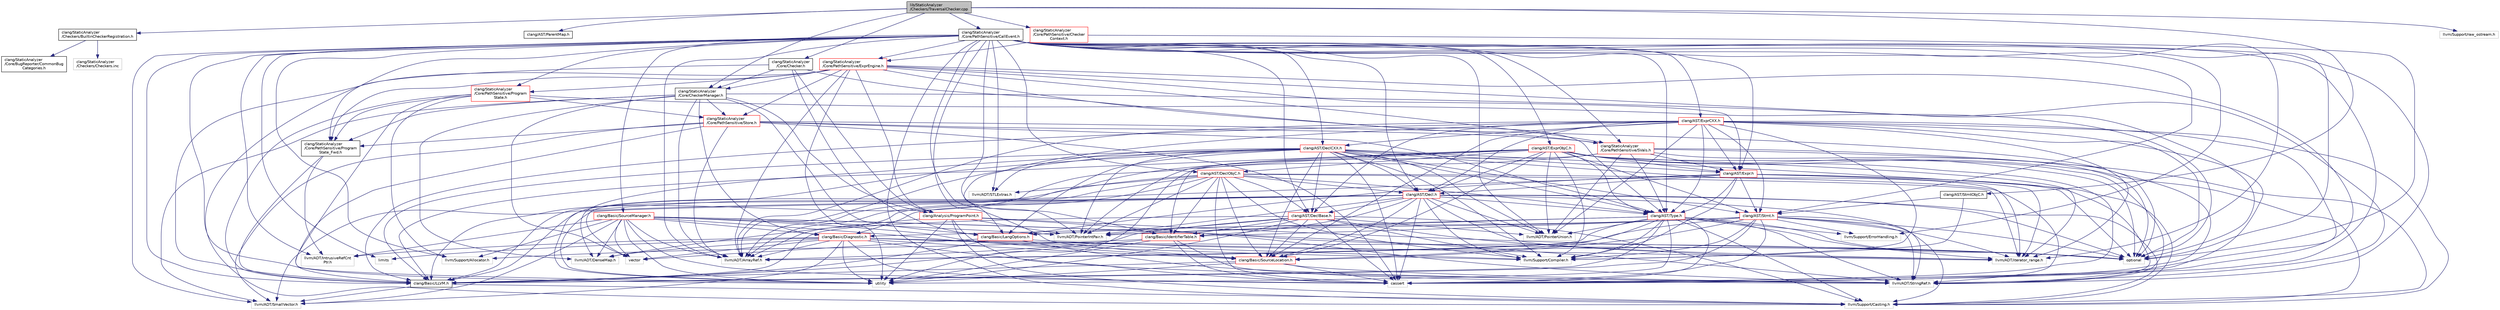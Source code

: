 digraph "lib/StaticAnalyzer/Checkers/TraversalChecker.cpp"
{
 // LATEX_PDF_SIZE
  bgcolor="transparent";
  edge [fontname="Helvetica",fontsize="10",labelfontname="Helvetica",labelfontsize="10"];
  node [fontname="Helvetica",fontsize="10",shape=record];
  Node1 [label="lib/StaticAnalyzer\l/Checkers/TraversalChecker.cpp",height=0.2,width=0.4,color="black", fillcolor="grey75", style="filled", fontcolor="black",tooltip=" "];
  Node1 -> Node2 [color="midnightblue",fontsize="10",style="solid",fontname="Helvetica"];
  Node2 [label="clang/StaticAnalyzer\l/Checkers/BuiltinCheckerRegistration.h",height=0.2,width=0.4,color="black",URL="$BuiltinCheckerRegistration_8h.html",tooltip=" "];
  Node2 -> Node3 [color="midnightblue",fontsize="10",style="solid",fontname="Helvetica"];
  Node3 [label="clang/StaticAnalyzer\l/Core/BugReporter/CommonBug\lCategories.h",height=0.2,width=0.4,color="black",URL="$CommonBugCategories_8h.html",tooltip=" "];
  Node2 -> Node4 [color="midnightblue",fontsize="10",style="solid",fontname="Helvetica"];
  Node4 [label="clang/StaticAnalyzer\l/Checkers/Checkers.inc",height=0.2,width=0.4,color="grey75",tooltip=" "];
  Node1 -> Node5 [color="midnightblue",fontsize="10",style="solid",fontname="Helvetica"];
  Node5 [label="clang/AST/ParentMap.h",height=0.2,width=0.4,color="black",URL="$ParentMap_8h.html",tooltip=" "];
  Node1 -> Node6 [color="midnightblue",fontsize="10",style="solid",fontname="Helvetica"];
  Node6 [label="clang/AST/StmtObjC.h",height=0.2,width=0.4,color="black",URL="$StmtObjC_8h.html",tooltip=" "];
  Node6 -> Node7 [color="midnightblue",fontsize="10",style="solid",fontname="Helvetica"];
  Node7 [label="clang/AST/Stmt.h",height=0.2,width=0.4,color="red",URL="$Stmt_8h.html",tooltip=" "];
  Node7 -> Node19 [color="midnightblue",fontsize="10",style="solid",fontname="Helvetica"];
  Node19 [label="clang/Basic/IdentifierTable.h",height=0.2,width=0.4,color="red",URL="$IdentifierTable_8h.html",tooltip=" "];
  Node19 -> Node21 [color="midnightblue",fontsize="10",style="solid",fontname="Helvetica"];
  Node21 [label="clang/Basic/LLVM.h",height=0.2,width=0.4,color="black",URL="$LLVM_8h.html",tooltip=" "];
  Node21 -> Node22 [color="midnightblue",fontsize="10",style="solid",fontname="Helvetica"];
  Node22 [label="llvm/Support/Casting.h",height=0.2,width=0.4,color="grey75",tooltip=" "];
  Node21 -> Node23 [color="midnightblue",fontsize="10",style="solid",fontname="Helvetica"];
  Node23 [label="llvm/ADT/SmallVector.h",height=0.2,width=0.4,color="grey75",tooltip=" "];
  Node19 -> Node25 [color="midnightblue",fontsize="10",style="solid",fontname="Helvetica"];
  Node25 [label="llvm/ADT/StringRef.h",height=0.2,width=0.4,color="grey75",tooltip=" "];
  Node19 -> Node35 [color="midnightblue",fontsize="10",style="solid",fontname="Helvetica"];
  Node35 [label="llvm/Support/Allocator.h",height=0.2,width=0.4,color="grey75",tooltip=" "];
  Node19 -> Node10 [color="midnightblue",fontsize="10",style="solid",fontname="Helvetica"];
  Node10 [label="cassert",height=0.2,width=0.4,color="grey75",tooltip=" "];
  Node19 -> Node40 [color="midnightblue",fontsize="10",style="solid",fontname="Helvetica"];
  Node40 [label="utility",height=0.2,width=0.4,color="grey75",tooltip=" "];
  Node7 -> Node21 [color="midnightblue",fontsize="10",style="solid",fontname="Helvetica"];
  Node7 -> Node41 [color="midnightblue",fontsize="10",style="solid",fontname="Helvetica"];
  Node41 [label="clang/Basic/LangOptions.h",height=0.2,width=0.4,color="red",URL="$LangOptions_8h.html",tooltip=" "];
  Node41 -> Node21 [color="midnightblue",fontsize="10",style="solid",fontname="Helvetica"];
  Node41 -> Node25 [color="midnightblue",fontsize="10",style="solid",fontname="Helvetica"];
  Node41 -> Node26 [color="midnightblue",fontsize="10",style="solid",fontname="Helvetica"];
  Node26 [label="optional",height=0.2,width=0.4,color="grey75",tooltip=" "];
  Node41 -> Node27 [color="midnightblue",fontsize="10",style="solid",fontname="Helvetica"];
  Node27 [label="vector",height=0.2,width=0.4,color="grey75",tooltip=" "];
  Node7 -> Node61 [color="midnightblue",fontsize="10",style="solid",fontname="Helvetica"];
  Node61 [label="clang/Basic/SourceLocation.h",height=0.2,width=0.4,color="red",URL="$SourceLocation_8h.html",tooltip=" "];
  Node61 -> Node21 [color="midnightblue",fontsize="10",style="solid",fontname="Helvetica"];
  Node61 -> Node25 [color="midnightblue",fontsize="10",style="solid",fontname="Helvetica"];
  Node61 -> Node10 [color="midnightblue",fontsize="10",style="solid",fontname="Helvetica"];
  Node61 -> Node40 [color="midnightblue",fontsize="10",style="solid",fontname="Helvetica"];
  Node7 -> Node67 [color="midnightblue",fontsize="10",style="solid",fontname="Helvetica"];
  Node67 [label="llvm/ADT/ArrayRef.h",height=0.2,width=0.4,color="grey75",tooltip=" "];
  Node7 -> Node68 [color="midnightblue",fontsize="10",style="solid",fontname="Helvetica"];
  Node68 [label="llvm/ADT/PointerIntPair.h",height=0.2,width=0.4,color="grey75",tooltip=" "];
  Node7 -> Node25 [color="midnightblue",fontsize="10",style="solid",fontname="Helvetica"];
  Node7 -> Node70 [color="midnightblue",fontsize="10",style="solid",fontname="Helvetica"];
  Node70 [label="llvm/ADT/iterator_range.h",height=0.2,width=0.4,color="grey75",tooltip=" "];
  Node7 -> Node22 [color="midnightblue",fontsize="10",style="solid",fontname="Helvetica"];
  Node7 -> Node31 [color="midnightblue",fontsize="10",style="solid",fontname="Helvetica"];
  Node31 [label="llvm/Support/Compiler.h",height=0.2,width=0.4,color="grey75",tooltip=" "];
  Node7 -> Node46 [color="midnightblue",fontsize="10",style="solid",fontname="Helvetica"];
  Node46 [label="llvm/Support/ErrorHandling.h",height=0.2,width=0.4,color="grey75",tooltip=" "];
  Node7 -> Node10 [color="midnightblue",fontsize="10",style="solid",fontname="Helvetica"];
  Node7 -> Node26 [color="midnightblue",fontsize="10",style="solid",fontname="Helvetica"];
  Node6 -> Node31 [color="midnightblue",fontsize="10",style="solid",fontname="Helvetica"];
  Node1 -> Node73 [color="midnightblue",fontsize="10",style="solid",fontname="Helvetica"];
  Node73 [label="clang/StaticAnalyzer\l/Core/Checker.h",height=0.2,width=0.4,color="black",URL="$Checker_8h.html",tooltip=" "];
  Node73 -> Node74 [color="midnightblue",fontsize="10",style="solid",fontname="Helvetica"];
  Node74 [label="clang/Analysis/ProgramPoint.h",height=0.2,width=0.4,color="red",URL="$ProgramPoint_8h.html",tooltip=" "];
  Node74 -> Node87 [color="midnightblue",fontsize="10",style="solid",fontname="Helvetica"];
  Node87 [label="llvm/ADT/DenseMap.h",height=0.2,width=0.4,color="grey75",tooltip=" "];
  Node74 -> Node68 [color="midnightblue",fontsize="10",style="solid",fontname="Helvetica"];
  Node74 -> Node25 [color="midnightblue",fontsize="10",style="solid",fontname="Helvetica"];
  Node74 -> Node22 [color="midnightblue",fontsize="10",style="solid",fontname="Helvetica"];
  Node74 -> Node10 [color="midnightblue",fontsize="10",style="solid",fontname="Helvetica"];
  Node74 -> Node26 [color="midnightblue",fontsize="10",style="solid",fontname="Helvetica"];
  Node74 -> Node40 [color="midnightblue",fontsize="10",style="solid",fontname="Helvetica"];
  Node73 -> Node41 [color="midnightblue",fontsize="10",style="solid",fontname="Helvetica"];
  Node73 -> Node187 [color="midnightblue",fontsize="10",style="solid",fontname="Helvetica"];
  Node187 [label="clang/StaticAnalyzer\l/Core/CheckerManager.h",height=0.2,width=0.4,color="black",URL="$CheckerManager_8h.html",tooltip=" "];
  Node187 -> Node74 [color="midnightblue",fontsize="10",style="solid",fontname="Helvetica"];
  Node187 -> Node83 [color="midnightblue",fontsize="10",style="solid",fontname="Helvetica"];
  Node83 [label="clang/Basic/Diagnostic.h",height=0.2,width=0.4,color="red",URL="$Basic_2Diagnostic_8h.html",tooltip=" "];
  Node83 -> Node61 [color="midnightblue",fontsize="10",style="solid",fontname="Helvetica"];
  Node83 -> Node67 [color="midnightblue",fontsize="10",style="solid",fontname="Helvetica"];
  Node83 -> Node87 [color="midnightblue",fontsize="10",style="solid",fontname="Helvetica"];
  Node83 -> Node24 [color="midnightblue",fontsize="10",style="solid",fontname="Helvetica"];
  Node24 [label="llvm/ADT/IntrusiveRefCnt\lPtr.h",height=0.2,width=0.4,color="grey75",tooltip=" "];
  Node83 -> Node23 [color="midnightblue",fontsize="10",style="solid",fontname="Helvetica"];
  Node83 -> Node25 [color="midnightblue",fontsize="10",style="solid",fontname="Helvetica"];
  Node83 -> Node70 [color="midnightblue",fontsize="10",style="solid",fontname="Helvetica"];
  Node83 -> Node31 [color="midnightblue",fontsize="10",style="solid",fontname="Helvetica"];
  Node83 -> Node10 [color="midnightblue",fontsize="10",style="solid",fontname="Helvetica"];
  Node83 -> Node88 [color="midnightblue",fontsize="10",style="solid",fontname="Helvetica"];
  Node88 [label="limits",height=0.2,width=0.4,color="grey75",tooltip=" "];
  Node83 -> Node26 [color="midnightblue",fontsize="10",style="solid",fontname="Helvetica"];
  Node83 -> Node40 [color="midnightblue",fontsize="10",style="solid",fontname="Helvetica"];
  Node83 -> Node27 [color="midnightblue",fontsize="10",style="solid",fontname="Helvetica"];
  Node187 -> Node41 [color="midnightblue",fontsize="10",style="solid",fontname="Helvetica"];
  Node187 -> Node188 [color="midnightblue",fontsize="10",style="solid",fontname="Helvetica"];
  Node188 [label="clang/StaticAnalyzer\l/Core/PathSensitive/Program\lState_Fwd.h",height=0.2,width=0.4,color="black",URL="$ProgramState__Fwd_8h.html",tooltip=" "];
  Node188 -> Node21 [color="midnightblue",fontsize="10",style="solid",fontname="Helvetica"];
  Node188 -> Node24 [color="midnightblue",fontsize="10",style="solid",fontname="Helvetica"];
  Node187 -> Node189 [color="midnightblue",fontsize="10",style="solid",fontname="Helvetica"];
  Node189 [label="clang/StaticAnalyzer\l/Core/PathSensitive/Store.h",height=0.2,width=0.4,color="red",URL="$Store_8h.html",tooltip=" "];
  Node189 -> Node81 [color="midnightblue",fontsize="10",style="solid",fontname="Helvetica"];
  Node81 [label="clang/AST/Type.h",height=0.2,width=0.4,color="red",URL="$Type_8h.html",tooltip=" "];
  Node81 -> Node83 [color="midnightblue",fontsize="10",style="solid",fontname="Helvetica"];
  Node81 -> Node21 [color="midnightblue",fontsize="10",style="solid",fontname="Helvetica"];
  Node81 -> Node61 [color="midnightblue",fontsize="10",style="solid",fontname="Helvetica"];
  Node81 -> Node67 [color="midnightblue",fontsize="10",style="solid",fontname="Helvetica"];
  Node81 -> Node68 [color="midnightblue",fontsize="10",style="solid",fontname="Helvetica"];
  Node81 -> Node94 [color="midnightblue",fontsize="10",style="solid",fontname="Helvetica"];
  Node94 [label="llvm/ADT/PointerUnion.h",height=0.2,width=0.4,color="grey75",tooltip=" "];
  Node81 -> Node25 [color="midnightblue",fontsize="10",style="solid",fontname="Helvetica"];
  Node81 -> Node70 [color="midnightblue",fontsize="10",style="solid",fontname="Helvetica"];
  Node81 -> Node22 [color="midnightblue",fontsize="10",style="solid",fontname="Helvetica"];
  Node81 -> Node31 [color="midnightblue",fontsize="10",style="solid",fontname="Helvetica"];
  Node81 -> Node46 [color="midnightblue",fontsize="10",style="solid",fontname="Helvetica"];
  Node81 -> Node10 [color="midnightblue",fontsize="10",style="solid",fontname="Helvetica"];
  Node81 -> Node26 [color="midnightblue",fontsize="10",style="solid",fontname="Helvetica"];
  Node81 -> Node40 [color="midnightblue",fontsize="10",style="solid",fontname="Helvetica"];
  Node189 -> Node188 [color="midnightblue",fontsize="10",style="solid",fontname="Helvetica"];
  Node189 -> Node191 [color="midnightblue",fontsize="10",style="solid",fontname="Helvetica"];
  Node191 [label="clang/StaticAnalyzer\l/Core/PathSensitive/SVals.h",height=0.2,width=0.4,color="red",URL="$SVals_8h.html",tooltip=" "];
  Node191 -> Node120 [color="midnightblue",fontsize="10",style="solid",fontname="Helvetica"];
  Node120 [label="clang/AST/Expr.h",height=0.2,width=0.4,color="red",URL="$Expr_8h.html",tooltip=" "];
  Node120 -> Node127 [color="midnightblue",fontsize="10",style="solid",fontname="Helvetica"];
  Node127 [label="clang/AST/Decl.h",height=0.2,width=0.4,color="red",URL="$Decl_8h.html",tooltip=" "];
  Node127 -> Node76 [color="midnightblue",fontsize="10",style="solid",fontname="Helvetica"];
  Node76 [label="clang/AST/DeclBase.h",height=0.2,width=0.4,color="red",URL="$DeclBase_8h.html",tooltip=" "];
  Node76 -> Node19 [color="midnightblue",fontsize="10",style="solid",fontname="Helvetica"];
  Node76 -> Node21 [color="midnightblue",fontsize="10",style="solid",fontname="Helvetica"];
  Node76 -> Node61 [color="midnightblue",fontsize="10",style="solid",fontname="Helvetica"];
  Node76 -> Node67 [color="midnightblue",fontsize="10",style="solid",fontname="Helvetica"];
  Node76 -> Node68 [color="midnightblue",fontsize="10",style="solid",fontname="Helvetica"];
  Node76 -> Node94 [color="midnightblue",fontsize="10",style="solid",fontname="Helvetica"];
  Node76 -> Node70 [color="midnightblue",fontsize="10",style="solid",fontname="Helvetica"];
  Node76 -> Node22 [color="midnightblue",fontsize="10",style="solid",fontname="Helvetica"];
  Node76 -> Node31 [color="midnightblue",fontsize="10",style="solid",fontname="Helvetica"];
  Node76 -> Node10 [color="midnightblue",fontsize="10",style="solid",fontname="Helvetica"];
  Node76 -> Node40 [color="midnightblue",fontsize="10",style="solid",fontname="Helvetica"];
  Node127 -> Node81 [color="midnightblue",fontsize="10",style="solid",fontname="Helvetica"];
  Node127 -> Node83 [color="midnightblue",fontsize="10",style="solid",fontname="Helvetica"];
  Node127 -> Node19 [color="midnightblue",fontsize="10",style="solid",fontname="Helvetica"];
  Node127 -> Node21 [color="midnightblue",fontsize="10",style="solid",fontname="Helvetica"];
  Node127 -> Node61 [color="midnightblue",fontsize="10",style="solid",fontname="Helvetica"];
  Node127 -> Node67 [color="midnightblue",fontsize="10",style="solid",fontname="Helvetica"];
  Node127 -> Node68 [color="midnightblue",fontsize="10",style="solid",fontname="Helvetica"];
  Node127 -> Node94 [color="midnightblue",fontsize="10",style="solid",fontname="Helvetica"];
  Node127 -> Node25 [color="midnightblue",fontsize="10",style="solid",fontname="Helvetica"];
  Node127 -> Node70 [color="midnightblue",fontsize="10",style="solid",fontname="Helvetica"];
  Node127 -> Node22 [color="midnightblue",fontsize="10",style="solid",fontname="Helvetica"];
  Node127 -> Node31 [color="midnightblue",fontsize="10",style="solid",fontname="Helvetica"];
  Node127 -> Node10 [color="midnightblue",fontsize="10",style="solid",fontname="Helvetica"];
  Node127 -> Node26 [color="midnightblue",fontsize="10",style="solid",fontname="Helvetica"];
  Node127 -> Node40 [color="midnightblue",fontsize="10",style="solid",fontname="Helvetica"];
  Node120 -> Node7 [color="midnightblue",fontsize="10",style="solid",fontname="Helvetica"];
  Node120 -> Node81 [color="midnightblue",fontsize="10",style="solid",fontname="Helvetica"];
  Node120 -> Node41 [color="midnightblue",fontsize="10",style="solid",fontname="Helvetica"];
  Node120 -> Node23 [color="midnightblue",fontsize="10",style="solid",fontname="Helvetica"];
  Node120 -> Node25 [color="midnightblue",fontsize="10",style="solid",fontname="Helvetica"];
  Node120 -> Node70 [color="midnightblue",fontsize="10",style="solid",fontname="Helvetica"];
  Node120 -> Node31 [color="midnightblue",fontsize="10",style="solid",fontname="Helvetica"];
  Node120 -> Node26 [color="midnightblue",fontsize="10",style="solid",fontname="Helvetica"];
  Node191 -> Node81 [color="midnightblue",fontsize="10",style="solid",fontname="Helvetica"];
  Node191 -> Node21 [color="midnightblue",fontsize="10",style="solid",fontname="Helvetica"];
  Node191 -> Node94 [color="midnightblue",fontsize="10",style="solid",fontname="Helvetica"];
  Node191 -> Node22 [color="midnightblue",fontsize="10",style="solid",fontname="Helvetica"];
  Node191 -> Node10 [color="midnightblue",fontsize="10",style="solid",fontname="Helvetica"];
  Node191 -> Node26 [color="midnightblue",fontsize="10",style="solid",fontname="Helvetica"];
  Node191 -> Node40 [color="midnightblue",fontsize="10",style="solid",fontname="Helvetica"];
  Node189 -> Node21 [color="midnightblue",fontsize="10",style="solid",fontname="Helvetica"];
  Node189 -> Node67 [color="midnightblue",fontsize="10",style="solid",fontname="Helvetica"];
  Node189 -> Node23 [color="midnightblue",fontsize="10",style="solid",fontname="Helvetica"];
  Node189 -> Node10 [color="midnightblue",fontsize="10",style="solid",fontname="Helvetica"];
  Node189 -> Node26 [color="midnightblue",fontsize="10",style="solid",fontname="Helvetica"];
  Node187 -> Node67 [color="midnightblue",fontsize="10",style="solid",fontname="Helvetica"];
  Node187 -> Node87 [color="midnightblue",fontsize="10",style="solid",fontname="Helvetica"];
  Node187 -> Node23 [color="midnightblue",fontsize="10",style="solid",fontname="Helvetica"];
  Node187 -> Node25 [color="midnightblue",fontsize="10",style="solid",fontname="Helvetica"];
  Node187 -> Node27 [color="midnightblue",fontsize="10",style="solid",fontname="Helvetica"];
  Node73 -> Node191 [color="midnightblue",fontsize="10",style="solid",fontname="Helvetica"];
  Node73 -> Node22 [color="midnightblue",fontsize="10",style="solid",fontname="Helvetica"];
  Node1 -> Node187 [color="midnightblue",fontsize="10",style="solid",fontname="Helvetica"];
  Node1 -> Node203 [color="midnightblue",fontsize="10",style="solid",fontname="Helvetica"];
  Node203 [label="clang/StaticAnalyzer\l/Core/PathSensitive/CallEvent.h",height=0.2,width=0.4,color="black",URL="$CallEvent_8h.html",tooltip=" "];
  Node203 -> Node127 [color="midnightblue",fontsize="10",style="solid",fontname="Helvetica"];
  Node203 -> Node76 [color="midnightblue",fontsize="10",style="solid",fontname="Helvetica"];
  Node203 -> Node144 [color="midnightblue",fontsize="10",style="solid",fontname="Helvetica"];
  Node144 [label="clang/AST/DeclCXX.h",height=0.2,width=0.4,color="red",URL="$DeclCXX_8h.html",tooltip=" "];
  Node144 -> Node127 [color="midnightblue",fontsize="10",style="solid",fontname="Helvetica"];
  Node144 -> Node76 [color="midnightblue",fontsize="10",style="solid",fontname="Helvetica"];
  Node144 -> Node120 [color="midnightblue",fontsize="10",style="solid",fontname="Helvetica"];
  Node144 -> Node7 [color="midnightblue",fontsize="10",style="solid",fontname="Helvetica"];
  Node144 -> Node81 [color="midnightblue",fontsize="10",style="solid",fontname="Helvetica"];
  Node144 -> Node21 [color="midnightblue",fontsize="10",style="solid",fontname="Helvetica"];
  Node144 -> Node41 [color="midnightblue",fontsize="10",style="solid",fontname="Helvetica"];
  Node144 -> Node61 [color="midnightblue",fontsize="10",style="solid",fontname="Helvetica"];
  Node144 -> Node67 [color="midnightblue",fontsize="10",style="solid",fontname="Helvetica"];
  Node144 -> Node87 [color="midnightblue",fontsize="10",style="solid",fontname="Helvetica"];
  Node144 -> Node68 [color="midnightblue",fontsize="10",style="solid",fontname="Helvetica"];
  Node144 -> Node94 [color="midnightblue",fontsize="10",style="solid",fontname="Helvetica"];
  Node144 -> Node111 [color="midnightblue",fontsize="10",style="solid",fontname="Helvetica"];
  Node111 [label="llvm/ADT/STLExtras.h",height=0.2,width=0.4,color="grey75",tooltip=" "];
  Node144 -> Node70 [color="midnightblue",fontsize="10",style="solid",fontname="Helvetica"];
  Node144 -> Node22 [color="midnightblue",fontsize="10",style="solid",fontname="Helvetica"];
  Node144 -> Node31 [color="midnightblue",fontsize="10",style="solid",fontname="Helvetica"];
  Node144 -> Node10 [color="midnightblue",fontsize="10",style="solid",fontname="Helvetica"];
  Node144 -> Node27 [color="midnightblue",fontsize="10",style="solid",fontname="Helvetica"];
  Node203 -> Node180 [color="midnightblue",fontsize="10",style="solid",fontname="Helvetica"];
  Node180 [label="clang/AST/DeclObjC.h",height=0.2,width=0.4,color="red",URL="$DeclObjC_8h.html",tooltip=" "];
  Node180 -> Node127 [color="midnightblue",fontsize="10",style="solid",fontname="Helvetica"];
  Node180 -> Node76 [color="midnightblue",fontsize="10",style="solid",fontname="Helvetica"];
  Node180 -> Node81 [color="midnightblue",fontsize="10",style="solid",fontname="Helvetica"];
  Node180 -> Node19 [color="midnightblue",fontsize="10",style="solid",fontname="Helvetica"];
  Node180 -> Node21 [color="midnightblue",fontsize="10",style="solid",fontname="Helvetica"];
  Node180 -> Node61 [color="midnightblue",fontsize="10",style="solid",fontname="Helvetica"];
  Node180 -> Node67 [color="midnightblue",fontsize="10",style="solid",fontname="Helvetica"];
  Node180 -> Node68 [color="midnightblue",fontsize="10",style="solid",fontname="Helvetica"];
  Node180 -> Node111 [color="midnightblue",fontsize="10",style="solid",fontname="Helvetica"];
  Node180 -> Node25 [color="midnightblue",fontsize="10",style="solid",fontname="Helvetica"];
  Node180 -> Node70 [color="midnightblue",fontsize="10",style="solid",fontname="Helvetica"];
  Node180 -> Node31 [color="midnightblue",fontsize="10",style="solid",fontname="Helvetica"];
  Node180 -> Node10 [color="midnightblue",fontsize="10",style="solid",fontname="Helvetica"];
  Node180 -> Node40 [color="midnightblue",fontsize="10",style="solid",fontname="Helvetica"];
  Node203 -> Node120 [color="midnightblue",fontsize="10",style="solid",fontname="Helvetica"];
  Node203 -> Node118 [color="midnightblue",fontsize="10",style="solid",fontname="Helvetica"];
  Node118 [label="clang/AST/ExprCXX.h",height=0.2,width=0.4,color="red",URL="$ExprCXX_8h.html",tooltip=" "];
  Node118 -> Node127 [color="midnightblue",fontsize="10",style="solid",fontname="Helvetica"];
  Node118 -> Node76 [color="midnightblue",fontsize="10",style="solid",fontname="Helvetica"];
  Node118 -> Node144 [color="midnightblue",fontsize="10",style="solid",fontname="Helvetica"];
  Node118 -> Node120 [color="midnightblue",fontsize="10",style="solid",fontname="Helvetica"];
  Node118 -> Node7 [color="midnightblue",fontsize="10",style="solid",fontname="Helvetica"];
  Node118 -> Node81 [color="midnightblue",fontsize="10",style="solid",fontname="Helvetica"];
  Node118 -> Node21 [color="midnightblue",fontsize="10",style="solid",fontname="Helvetica"];
  Node118 -> Node41 [color="midnightblue",fontsize="10",style="solid",fontname="Helvetica"];
  Node118 -> Node61 [color="midnightblue",fontsize="10",style="solid",fontname="Helvetica"];
  Node118 -> Node67 [color="midnightblue",fontsize="10",style="solid",fontname="Helvetica"];
  Node118 -> Node94 [color="midnightblue",fontsize="10",style="solid",fontname="Helvetica"];
  Node118 -> Node25 [color="midnightblue",fontsize="10",style="solid",fontname="Helvetica"];
  Node118 -> Node70 [color="midnightblue",fontsize="10",style="solid",fontname="Helvetica"];
  Node118 -> Node22 [color="midnightblue",fontsize="10",style="solid",fontname="Helvetica"];
  Node118 -> Node31 [color="midnightblue",fontsize="10",style="solid",fontname="Helvetica"];
  Node118 -> Node10 [color="midnightblue",fontsize="10",style="solid",fontname="Helvetica"];
  Node118 -> Node26 [color="midnightblue",fontsize="10",style="solid",fontname="Helvetica"];
  Node203 -> Node179 [color="midnightblue",fontsize="10",style="solid",fontname="Helvetica"];
  Node179 [label="clang/AST/ExprObjC.h",height=0.2,width=0.4,color="red",URL="$ExprObjC_8h.html",tooltip=" "];
  Node179 -> Node127 [color="midnightblue",fontsize="10",style="solid",fontname="Helvetica"];
  Node179 -> Node180 [color="midnightblue",fontsize="10",style="solid",fontname="Helvetica"];
  Node179 -> Node120 [color="midnightblue",fontsize="10",style="solid",fontname="Helvetica"];
  Node179 -> Node7 [color="midnightblue",fontsize="10",style="solid",fontname="Helvetica"];
  Node179 -> Node81 [color="midnightblue",fontsize="10",style="solid",fontname="Helvetica"];
  Node179 -> Node19 [color="midnightblue",fontsize="10",style="solid",fontname="Helvetica"];
  Node179 -> Node21 [color="midnightblue",fontsize="10",style="solid",fontname="Helvetica"];
  Node179 -> Node61 [color="midnightblue",fontsize="10",style="solid",fontname="Helvetica"];
  Node179 -> Node67 [color="midnightblue",fontsize="10",style="solid",fontname="Helvetica"];
  Node179 -> Node68 [color="midnightblue",fontsize="10",style="solid",fontname="Helvetica"];
  Node179 -> Node94 [color="midnightblue",fontsize="10",style="solid",fontname="Helvetica"];
  Node179 -> Node25 [color="midnightblue",fontsize="10",style="solid",fontname="Helvetica"];
  Node179 -> Node70 [color="midnightblue",fontsize="10",style="solid",fontname="Helvetica"];
  Node179 -> Node22 [color="midnightblue",fontsize="10",style="solid",fontname="Helvetica"];
  Node179 -> Node31 [color="midnightblue",fontsize="10",style="solid",fontname="Helvetica"];
  Node179 -> Node10 [color="midnightblue",fontsize="10",style="solid",fontname="Helvetica"];
  Node179 -> Node26 [color="midnightblue",fontsize="10",style="solid",fontname="Helvetica"];
  Node203 -> Node7 [color="midnightblue",fontsize="10",style="solid",fontname="Helvetica"];
  Node203 -> Node81 [color="midnightblue",fontsize="10",style="solid",fontname="Helvetica"];
  Node203 -> Node19 [color="midnightblue",fontsize="10",style="solid",fontname="Helvetica"];
  Node203 -> Node21 [color="midnightblue",fontsize="10",style="solid",fontname="Helvetica"];
  Node203 -> Node61 [color="midnightblue",fontsize="10",style="solid",fontname="Helvetica"];
  Node203 -> Node204 [color="midnightblue",fontsize="10",style="solid",fontname="Helvetica"];
  Node204 [label="clang/Basic/SourceManager.h",height=0.2,width=0.4,color="red",URL="$SourceManager_8h.html",tooltip=" "];
  Node204 -> Node83 [color="midnightblue",fontsize="10",style="solid",fontname="Helvetica"];
  Node204 -> Node61 [color="midnightblue",fontsize="10",style="solid",fontname="Helvetica"];
  Node204 -> Node67 [color="midnightblue",fontsize="10",style="solid",fontname="Helvetica"];
  Node204 -> Node87 [color="midnightblue",fontsize="10",style="solid",fontname="Helvetica"];
  Node204 -> Node24 [color="midnightblue",fontsize="10",style="solid",fontname="Helvetica"];
  Node204 -> Node68 [color="midnightblue",fontsize="10",style="solid",fontname="Helvetica"];
  Node204 -> Node23 [color="midnightblue",fontsize="10",style="solid",fontname="Helvetica"];
  Node204 -> Node25 [color="midnightblue",fontsize="10",style="solid",fontname="Helvetica"];
  Node204 -> Node35 [color="midnightblue",fontsize="10",style="solid",fontname="Helvetica"];
  Node204 -> Node31 [color="midnightblue",fontsize="10",style="solid",fontname="Helvetica"];
  Node204 -> Node10 [color="midnightblue",fontsize="10",style="solid",fontname="Helvetica"];
  Node204 -> Node26 [color="midnightblue",fontsize="10",style="solid",fontname="Helvetica"];
  Node204 -> Node40 [color="midnightblue",fontsize="10",style="solid",fontname="Helvetica"];
  Node204 -> Node27 [color="midnightblue",fontsize="10",style="solid",fontname="Helvetica"];
  Node203 -> Node219 [color="midnightblue",fontsize="10",style="solid",fontname="Helvetica"];
  Node219 [label="clang/StaticAnalyzer\l/Core/PathSensitive/ExprEngine.h",height=0.2,width=0.4,color="red",URL="$ExprEngine_8h.html",tooltip=" "];
  Node219 -> Node120 [color="midnightblue",fontsize="10",style="solid",fontname="Helvetica"];
  Node219 -> Node81 [color="midnightblue",fontsize="10",style="solid",fontname="Helvetica"];
  Node219 -> Node74 [color="midnightblue",fontsize="10",style="solid",fontname="Helvetica"];
  Node219 -> Node21 [color="midnightblue",fontsize="10",style="solid",fontname="Helvetica"];
  Node219 -> Node187 [color="midnightblue",fontsize="10",style="solid",fontname="Helvetica"];
  Node219 -> Node249 [color="midnightblue",fontsize="10",style="solid",fontname="Helvetica"];
  Node249 [label="clang/StaticAnalyzer\l/Core/PathSensitive/Program\lState.h",height=0.2,width=0.4,color="red",URL="$ProgramState_8h.html",tooltip=" "];
  Node249 -> Node21 [color="midnightblue",fontsize="10",style="solid",fontname="Helvetica"];
  Node249 -> Node188 [color="midnightblue",fontsize="10",style="solid",fontname="Helvetica"];
  Node249 -> Node189 [color="midnightblue",fontsize="10",style="solid",fontname="Helvetica"];
  Node249 -> Node35 [color="midnightblue",fontsize="10",style="solid",fontname="Helvetica"];
  Node249 -> Node26 [color="midnightblue",fontsize="10",style="solid",fontname="Helvetica"];
  Node249 -> Node40 [color="midnightblue",fontsize="10",style="solid",fontname="Helvetica"];
  Node219 -> Node188 [color="midnightblue",fontsize="10",style="solid",fontname="Helvetica"];
  Node219 -> Node189 [color="midnightblue",fontsize="10",style="solid",fontname="Helvetica"];
  Node219 -> Node191 [color="midnightblue",fontsize="10",style="solid",fontname="Helvetica"];
  Node219 -> Node67 [color="midnightblue",fontsize="10",style="solid",fontname="Helvetica"];
  Node219 -> Node10 [color="midnightblue",fontsize="10",style="solid",fontname="Helvetica"];
  Node219 -> Node26 [color="midnightblue",fontsize="10",style="solid",fontname="Helvetica"];
  Node219 -> Node40 [color="midnightblue",fontsize="10",style="solid",fontname="Helvetica"];
  Node203 -> Node249 [color="midnightblue",fontsize="10",style="solid",fontname="Helvetica"];
  Node203 -> Node188 [color="midnightblue",fontsize="10",style="solid",fontname="Helvetica"];
  Node203 -> Node191 [color="midnightblue",fontsize="10",style="solid",fontname="Helvetica"];
  Node203 -> Node67 [color="midnightblue",fontsize="10",style="solid",fontname="Helvetica"];
  Node203 -> Node24 [color="midnightblue",fontsize="10",style="solid",fontname="Helvetica"];
  Node203 -> Node68 [color="midnightblue",fontsize="10",style="solid",fontname="Helvetica"];
  Node203 -> Node94 [color="midnightblue",fontsize="10",style="solid",fontname="Helvetica"];
  Node203 -> Node111 [color="midnightblue",fontsize="10",style="solid",fontname="Helvetica"];
  Node203 -> Node23 [color="midnightblue",fontsize="10",style="solid",fontname="Helvetica"];
  Node203 -> Node25 [color="midnightblue",fontsize="10",style="solid",fontname="Helvetica"];
  Node203 -> Node70 [color="midnightblue",fontsize="10",style="solid",fontname="Helvetica"];
  Node203 -> Node35 [color="midnightblue",fontsize="10",style="solid",fontname="Helvetica"];
  Node203 -> Node22 [color="midnightblue",fontsize="10",style="solid",fontname="Helvetica"];
  Node203 -> Node46 [color="midnightblue",fontsize="10",style="solid",fontname="Helvetica"];
  Node203 -> Node10 [color="midnightblue",fontsize="10",style="solid",fontname="Helvetica"];
  Node203 -> Node88 [color="midnightblue",fontsize="10",style="solid",fontname="Helvetica"];
  Node203 -> Node26 [color="midnightblue",fontsize="10",style="solid",fontname="Helvetica"];
  Node203 -> Node40 [color="midnightblue",fontsize="10",style="solid",fontname="Helvetica"];
  Node1 -> Node274 [color="midnightblue",fontsize="10",style="solid",fontname="Helvetica"];
  Node274 [label="clang/StaticAnalyzer\l/Core/PathSensitive/Checker\lContext.h",height=0.2,width=0.4,color="red",URL="$CheckerContext_8h.html",tooltip=" "];
  Node274 -> Node219 [color="midnightblue",fontsize="10",style="solid",fontname="Helvetica"];
  Node274 -> Node26 [color="midnightblue",fontsize="10",style="solid",fontname="Helvetica"];
  Node1 -> Node78 [color="midnightblue",fontsize="10",style="solid",fontname="Helvetica"];
  Node78 [label="llvm/Support/raw_ostream.h",height=0.2,width=0.4,color="grey75",tooltip=" "];
}
